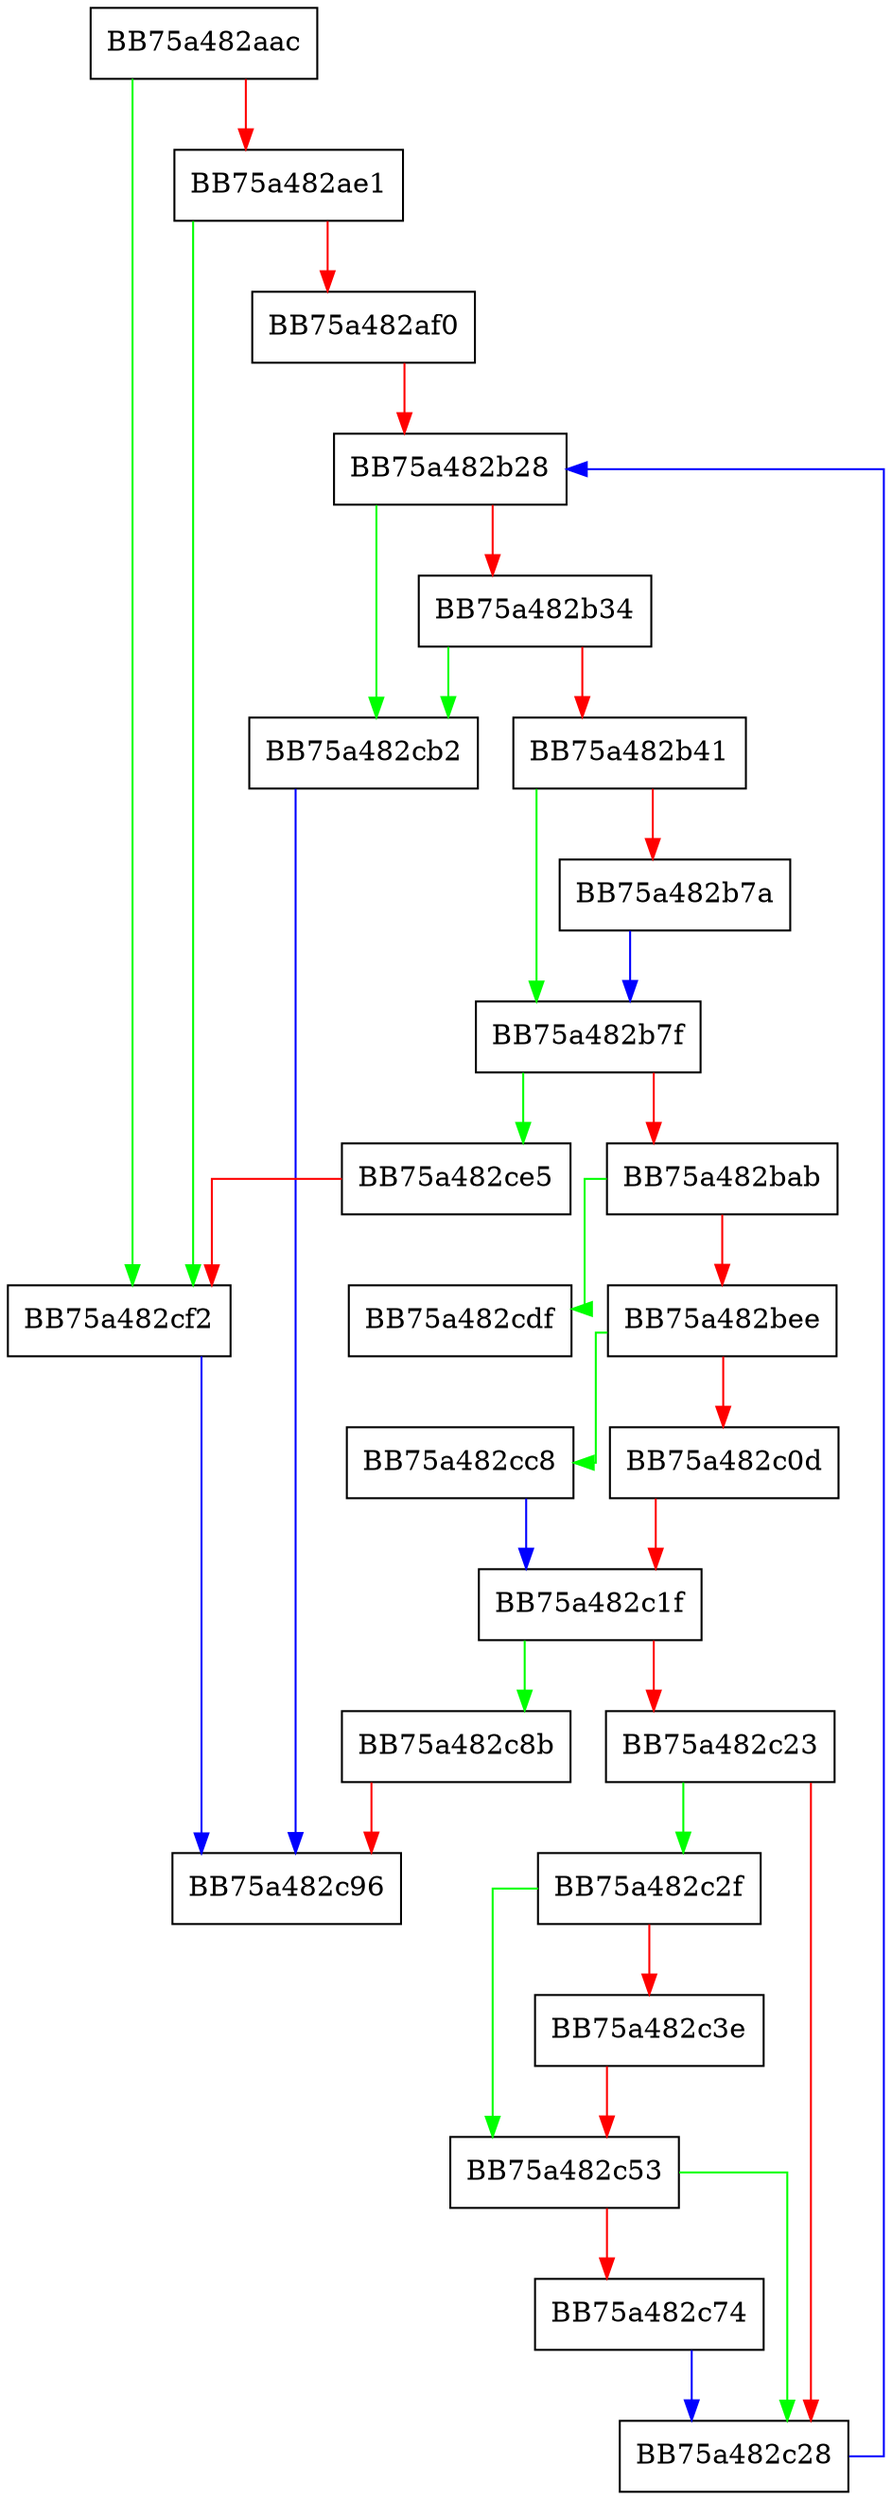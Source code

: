 digraph visit {
  node [shape="box"];
  graph [splines=ortho];
  BB75a482aac -> BB75a482cf2 [color="green"];
  BB75a482aac -> BB75a482ae1 [color="red"];
  BB75a482ae1 -> BB75a482cf2 [color="green"];
  BB75a482ae1 -> BB75a482af0 [color="red"];
  BB75a482af0 -> BB75a482b28 [color="red"];
  BB75a482b28 -> BB75a482cb2 [color="green"];
  BB75a482b28 -> BB75a482b34 [color="red"];
  BB75a482b34 -> BB75a482cb2 [color="green"];
  BB75a482b34 -> BB75a482b41 [color="red"];
  BB75a482b41 -> BB75a482b7f [color="green"];
  BB75a482b41 -> BB75a482b7a [color="red"];
  BB75a482b7a -> BB75a482b7f [color="blue"];
  BB75a482b7f -> BB75a482ce5 [color="green"];
  BB75a482b7f -> BB75a482bab [color="red"];
  BB75a482bab -> BB75a482cdf [color="green"];
  BB75a482bab -> BB75a482bee [color="red"];
  BB75a482bee -> BB75a482cc8 [color="green"];
  BB75a482bee -> BB75a482c0d [color="red"];
  BB75a482c0d -> BB75a482c1f [color="red"];
  BB75a482c1f -> BB75a482c8b [color="green"];
  BB75a482c1f -> BB75a482c23 [color="red"];
  BB75a482c23 -> BB75a482c2f [color="green"];
  BB75a482c23 -> BB75a482c28 [color="red"];
  BB75a482c28 -> BB75a482b28 [color="blue"];
  BB75a482c2f -> BB75a482c53 [color="green"];
  BB75a482c2f -> BB75a482c3e [color="red"];
  BB75a482c3e -> BB75a482c53 [color="red"];
  BB75a482c53 -> BB75a482c28 [color="green"];
  BB75a482c53 -> BB75a482c74 [color="red"];
  BB75a482c74 -> BB75a482c28 [color="blue"];
  BB75a482c8b -> BB75a482c96 [color="red"];
  BB75a482cb2 -> BB75a482c96 [color="blue"];
  BB75a482cc8 -> BB75a482c1f [color="blue"];
  BB75a482ce5 -> BB75a482cf2 [color="red"];
  BB75a482cf2 -> BB75a482c96 [color="blue"];
}